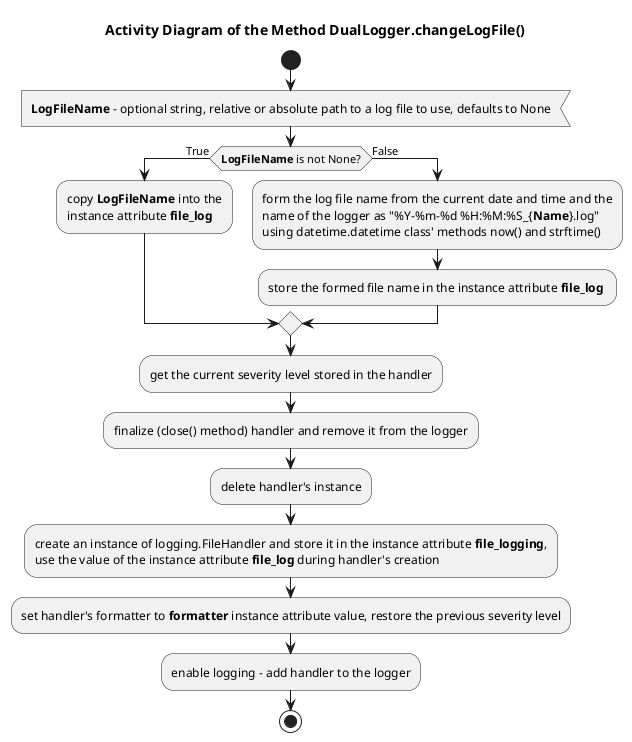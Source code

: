 @startuml pos_utils_loggers_duallogger_changelogfile

title Activity Diagram of the Method DualLogger.changeLogFile()

start

:<b>LogFileName</b> - optional string, relative or absolute path to a log file to use, defaults to None<

if (<b>LogFileName</b> is not None?) then (True)
    :copy <b>LogFileName</b> into the
    instance attribute <b>file_log</b> ;
else (False)
    :form the log file name from the current date and time and the
    name of the logger as "%Y-%m-%d %H:%M:%S_{<b>Name</b>}.log"
    using datetime.datetime class' methods now() and strftime();
    
    :store the formed file name in the instance attribute <b>file_log</b> ;
endif

:get the current severity level stored in the handler;

:finalize (close() method) handler and remove it from the logger;

:delete handler's instance;

:create an instance of logging.FileHandler and store it in the instance attribute <b>file_logging</b>,
use the value of the instance attribute <b>file_log</b> during handler's creation;

:set handler's formatter to <b>formatter</b> instance attribute value, restore the previous severity level;

:enable logging - add handler to the logger;

stop

@enduml